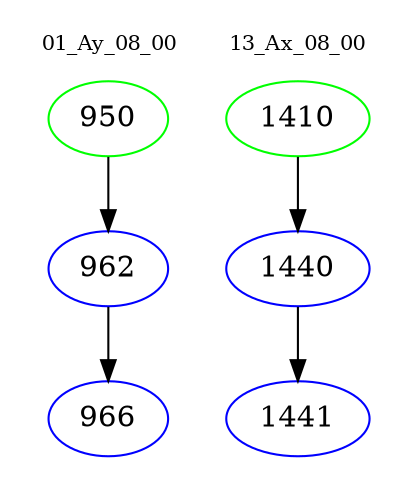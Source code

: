 digraph{
subgraph cluster_0 {
color = white
label = "01_Ay_08_00";
fontsize=10;
T0_950 [label="950", color="green"]
T0_950 -> T0_962 [color="black"]
T0_962 [label="962", color="blue"]
T0_962 -> T0_966 [color="black"]
T0_966 [label="966", color="blue"]
}
subgraph cluster_1 {
color = white
label = "13_Ax_08_00";
fontsize=10;
T1_1410 [label="1410", color="green"]
T1_1410 -> T1_1440 [color="black"]
T1_1440 [label="1440", color="blue"]
T1_1440 -> T1_1441 [color="black"]
T1_1441 [label="1441", color="blue"]
}
}
